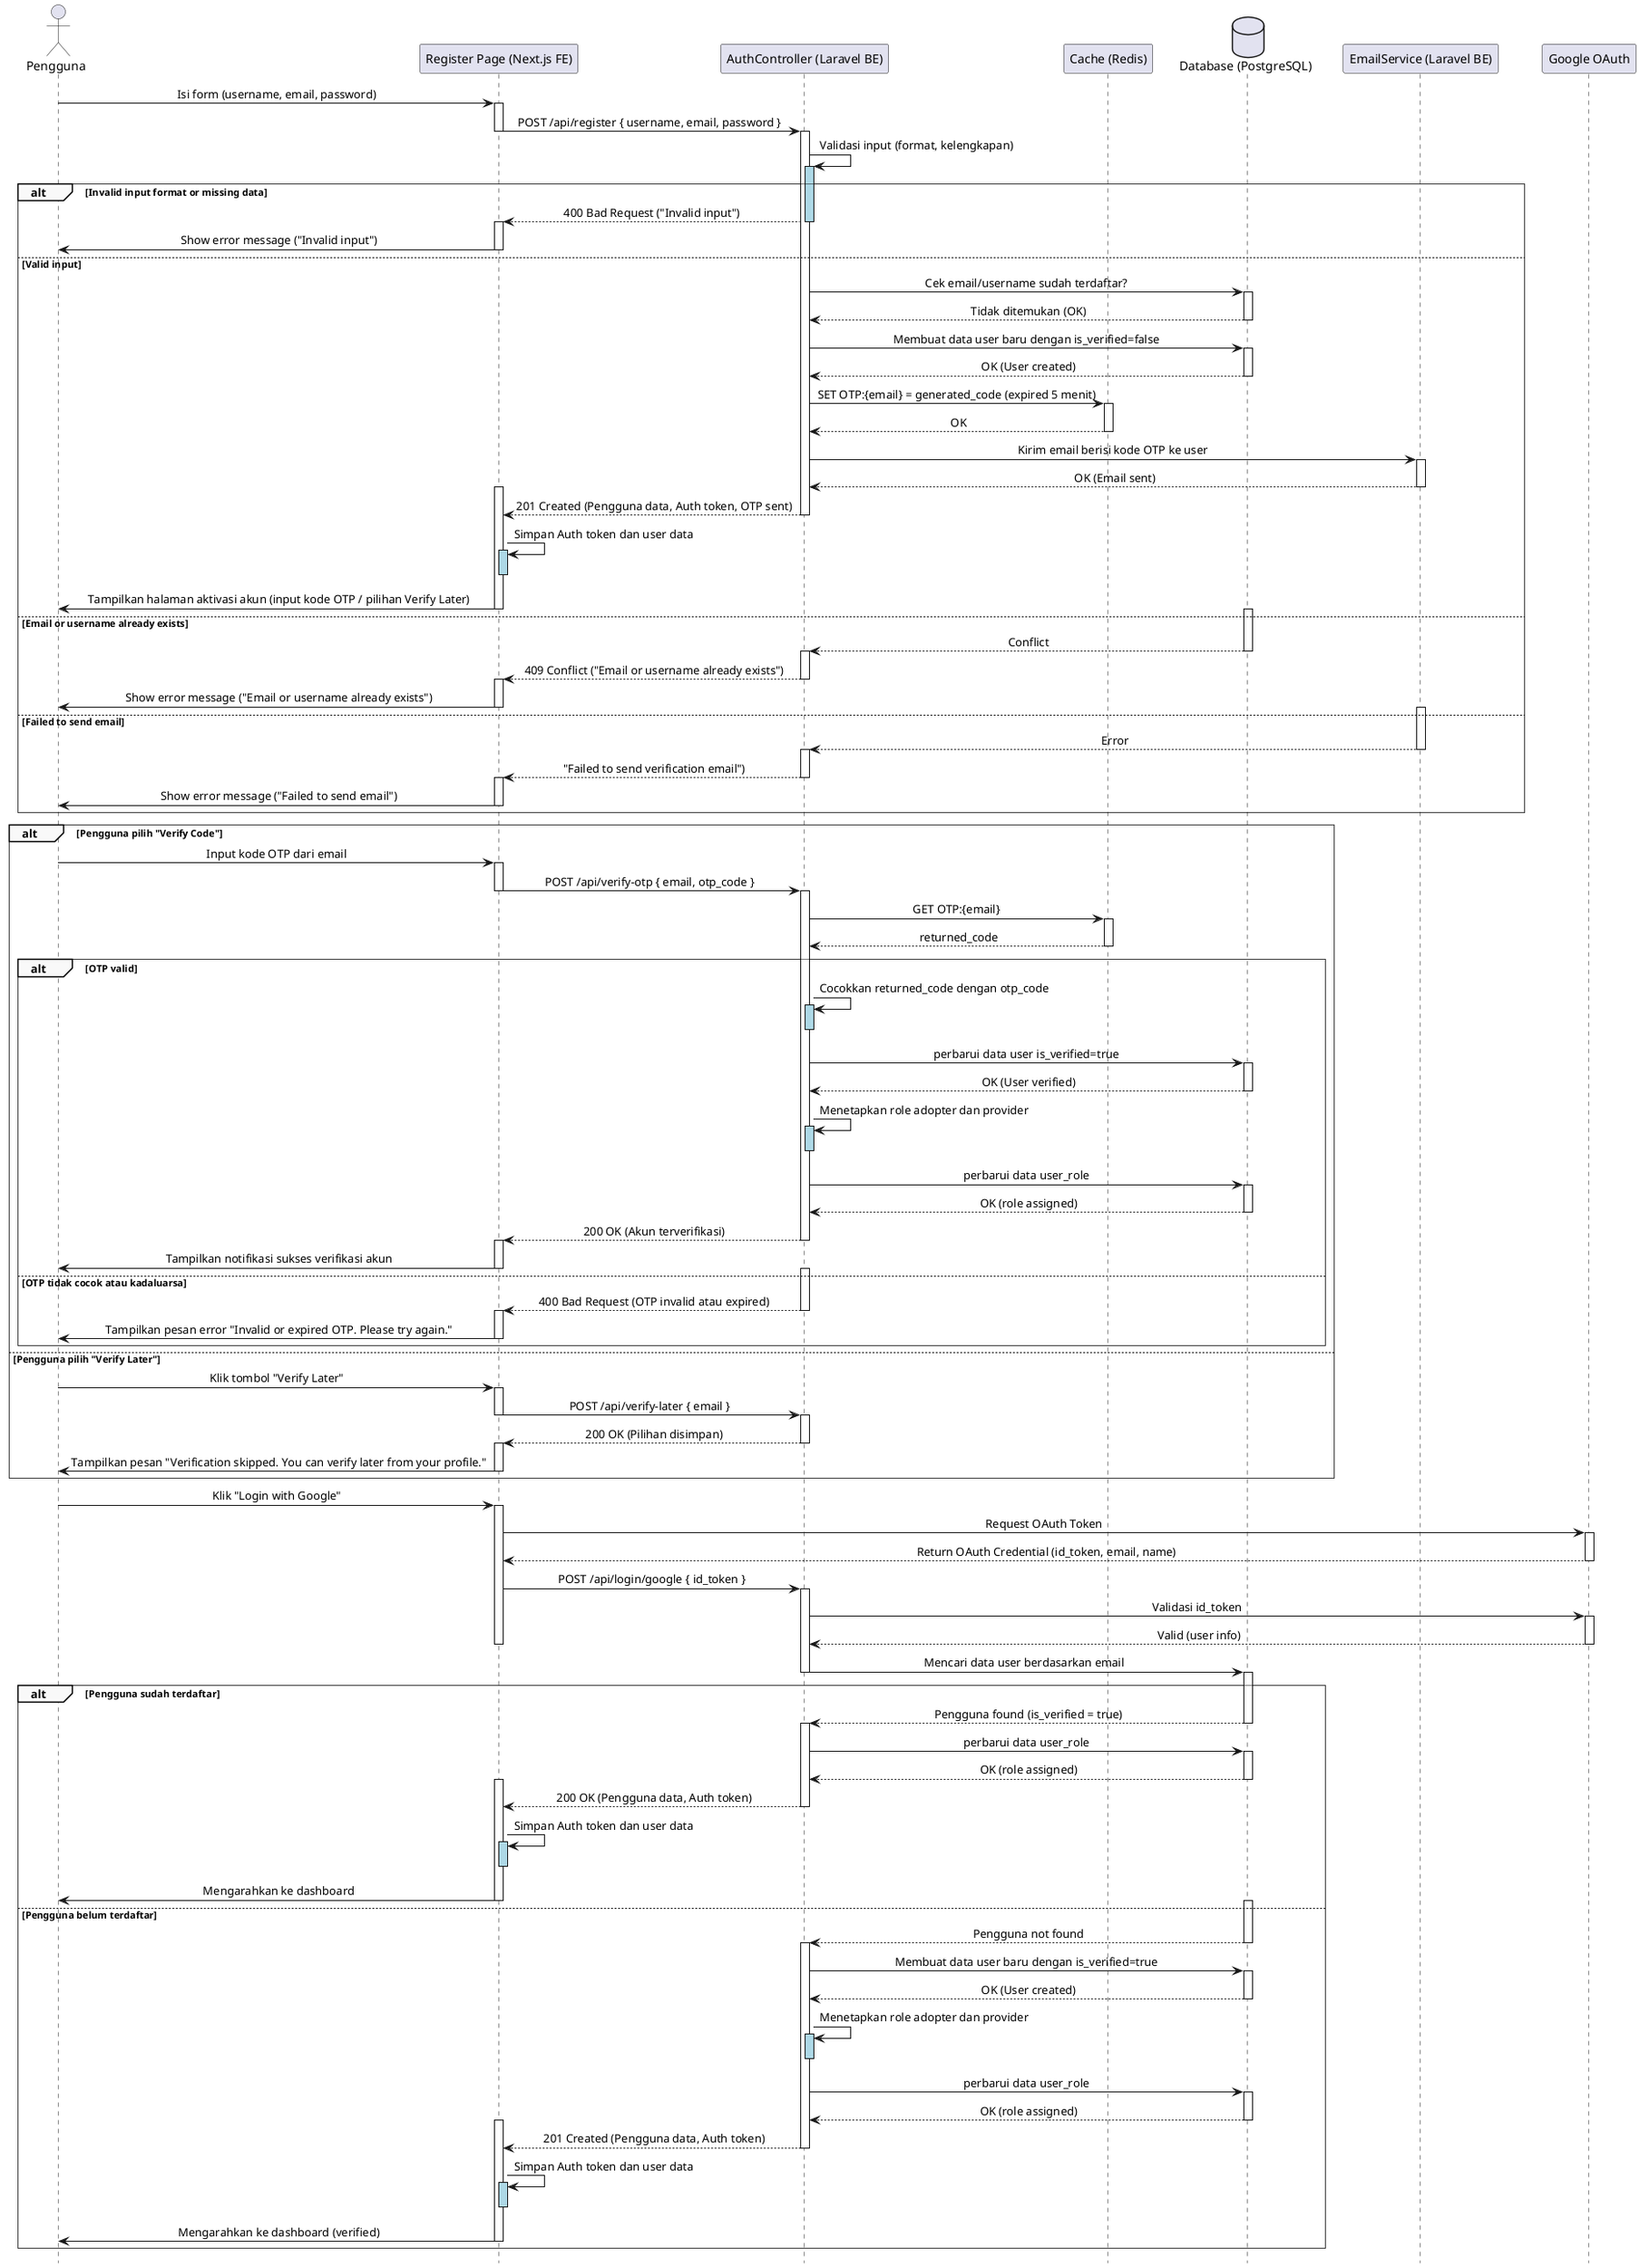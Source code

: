 @startuml
' === Styling ===
skinparam sequence {
    LifelineFooterStrategy none
    MessageAlign center
    ArrowThickness 1
    ParticipantPadding 20
    GroupBorderThickness 0.5
    GroupBackgroundColor #F9F9F9
}
hide footbox

' === Participants ===
actor Pengguna
participant "Register Page (Next.js FE)" as FE
participant "AuthController (Laravel BE)" as BE
participant "Cache (Redis)" as Redis
database "Database (PostgreSQL)" as DB
participant "EmailService (Laravel BE)" as Mailer
participant "Google OAuth" as Google

' === Registration Flow ===
Pengguna -> FE: Isi form (username, email, password)
activate FE
FE -> BE: POST /api/register { username, email, password }
deactivate FE
activate BE
BE -> BE: Validasi input (format, kelengkapan)
activate BE #LightBlue

alt Invalid input format or missing data
    BE --> FE: 400 Bad Request ("Invalid input")
    deactivate BE
    activate FE
    FE -> Pengguna: Show error message ("Invalid input")
    deactivate FE

else Valid input
    BE -> DB: Cek email/username sudah terdaftar?
    activate DB
    DB --> BE: Tidak ditemukan (OK)
    deactivate DB
    BE -> DB: Membuat data user baru dengan is_verified=false
    activate DB
    DB --> BE: OK (User created)
    deactivate DB

    BE -> Redis: SET OTP:{email} = generated_code (expired 5 menit)
    activate Redis
    Redis --> BE: OK
    deactivate Redis

    BE -> Mailer: Kirim email berisi kode OTP ke user
    activate Mailer
    Mailer --> BE: OK (Email sent)
    deactivate Mailer
    activate FE
    BE --> FE: 201 Created (Pengguna data, Auth token, OTP sent)
    deactivate BE
    FE -> FE: Simpan Auth token dan user data
    activate FE #LightBlue
    deactivate FE #LightBlue
    FE -> Pengguna: Tampilkan halaman aktivasi akun (input kode OTP / pilihan Verify Later)
    deactivate FE
    deactivate FE

    else Email or username already exists
        activate DB
        DB --> BE: Conflict
        deactivate DB
        activate BE
        BE --> FE: 409 Conflict ("Email or username already exists")
        deactivate BE
        activate FE
        FE -> Pengguna: Show error message ("Email or username already exists")
        deactivate FE

    else Failed to send email
        activate Mailer
        Mailer --> BE: Error
        deactivate Mailer
        activate BE
        BE --> FE: "Failed to send verification email")
        deactivate BE
        activate FE
        FE -> Pengguna: Show error message ("Failed to send email")
        deactivate FE
end


' === Account Activation Flow ===
alt Pengguna pilih "Verify Code"
    Pengguna -> FE: Input kode OTP dari email
    activate FE
    FE -> BE: POST /api/verify-otp { email, otp_code }
    deactivate FE
    activate BE
    BE -> Redis: GET OTP:{email}
    activate Redis
    Redis --> BE: returned_code
    deactivate Redis

    alt OTP valid
        BE -> BE: Cocokkan returned_code dengan otp_code
        activate BE #LightBlue
        deactivate BE
        BE -> DB: perbarui data user is_verified=true
        activate DB
        DB --> BE: OK (User verified)
        deactivate DB
        BE -> BE: Menetapkan role adopter dan provider
        activate BE #LightBlue
        deactivate BE
        BE -> DB: perbarui data user_role
        activate DB
        DB --> BE: OK (role assigned)
        deactivate DB
        BE --> FE: 200 OK (Akun terverifikasi)
        deactivate BE
        activate FE
        FE -> Pengguna: Tampilkan notifikasi sukses verifikasi akun
        deactivate FE

    else OTP tidak cocok atau kadaluarsa
        activate BE
        BE --> FE: 400 Bad Request (OTP invalid atau expired)
        deactivate BE
        activate FE
        FE -> Pengguna: Tampilkan pesan error "Invalid or expired OTP. Please try again."
        deactivate FE
    end

else Pengguna pilih "Verify Later"
    Pengguna -> FE: Klik tombol "Verify Later"
    activate FE
    FE -> BE: POST /api/verify-later { email }
    deactivate FE
    activate BE
    BE --> FE: 200 OK (Pilihan disimpan)
    deactivate BE
    activate FE
    FE -> Pengguna: Tampilkan pesan "Verification skipped. You can verify later from your profile."
    deactivate FE
end

' === Google Login Flow ===
Pengguna -> FE: Klik "Login with Google"
activate FE
FE -> Google: Request OAuth Token
activate Google
Google --> FE: Return OAuth Credential (id_token, email, name)
deactivate Google

FE -> BE: POST /api/login/google { id_token }
activate BE
BE -> Google: Validasi id_token
activate Google
Google --> BE: Valid (user info)
deactivate Google
deactivate FE
BE -> DB: Mencari data user berdasarkan email
deactivate BE

alt Pengguna sudah terdaftar
    activate DB
    DB --> BE: Pengguna found (is_verified = true)
    deactivate DB

    activate BE
    BE -> DB: perbarui data user_role
    activate DB
    DB --> BE: OK (role assigned)
    deactivate DB

    activate FE
    BE --> FE: 200 OK (Pengguna data, Auth token)
    deactivate BE
    FE -> FE: Simpan Auth token dan user data
    activate FE #LightBlue
    deactivate FE
    
    FE -> Pengguna: Mengarahkan ke dashboard
    deactivate FE

else Pengguna belum terdaftar
    activate DB
    DB --> BE: Pengguna not found
    deactivate DB
    activate BE
    BE -> DB: Membuat data user baru dengan is_verified=true
    activate DB
    DB --> BE: OK (User created)
    deactivate DB

    BE -> BE: Menetapkan role adopter dan provider
    activate BE #LightBlue
    deactivate BE

    BE -> DB: perbarui data user_role
    activate DB
    DB --> BE: OK (role assigned)
    deactivate DB

    activate FE
    BE --> FE: 201 Created (Pengguna data, Auth token)
    deactivate BE
    FE -> FE: Simpan Auth token dan user data
    activate FE #LightBlue
    deactivate FE
    deactivate BE
    FE -> Pengguna: Mengarahkan ke dashboard (verified)
    deactivate FE
end
@enduml
